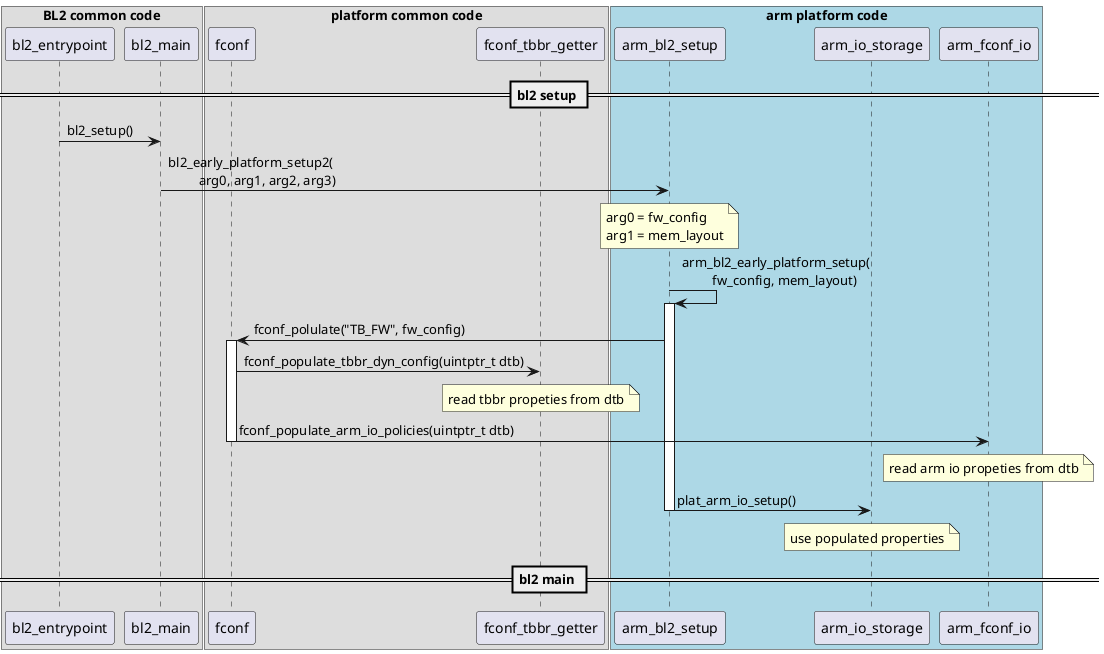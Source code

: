 @startuml

box "BL2 common code"
	participant bl2_entrypoint
	participant bl2_main
end box

box "platform common code"
	participant fconf
	participant fconf_tbbr_getter
end box

box "arm platform code" #LightBlue
	participant arm_bl2_setup
	participant arm_io_storage
	participant arm_fconf_io
end box

== bl2 setup ==
bl2_entrypoint -> bl2_main : bl2_setup()
bl2_main -> arm_bl2_setup : bl2_early_platform_setup2(\n\t arg0, arg1, arg2, arg3)
note over arm_bl2_setup
	arg0 = fw_config
	arg1 = mem_layout
end note
arm_bl2_setup -> arm_bl2_setup : arm_bl2_early_platform_setup(\n\t fw_config, mem_layout)
activate arm_bl2_setup
	arm_bl2_setup -> fconf: fconf_polulate("TB_FW", fw_config)
	activate fconf
		fconf -> fconf_tbbr_getter: fconf_populate_tbbr_dyn_config(uintptr_t dtb)
		note over fconf_tbbr_getter: read tbbr propeties from dtb
		fconf -> arm_fconf_io: fconf_populate_arm_io_policies(uintptr_t dtb)
		note over arm_fconf_io: read arm io propeties from dtb
	deactivate fconf
	arm_bl2_setup -> arm_io_storage : plat_arm_io_setup()
	note over arm_io_storage: use populated properties
deactivate arm_bl2_setup

== bl2 main ==

@enduml
